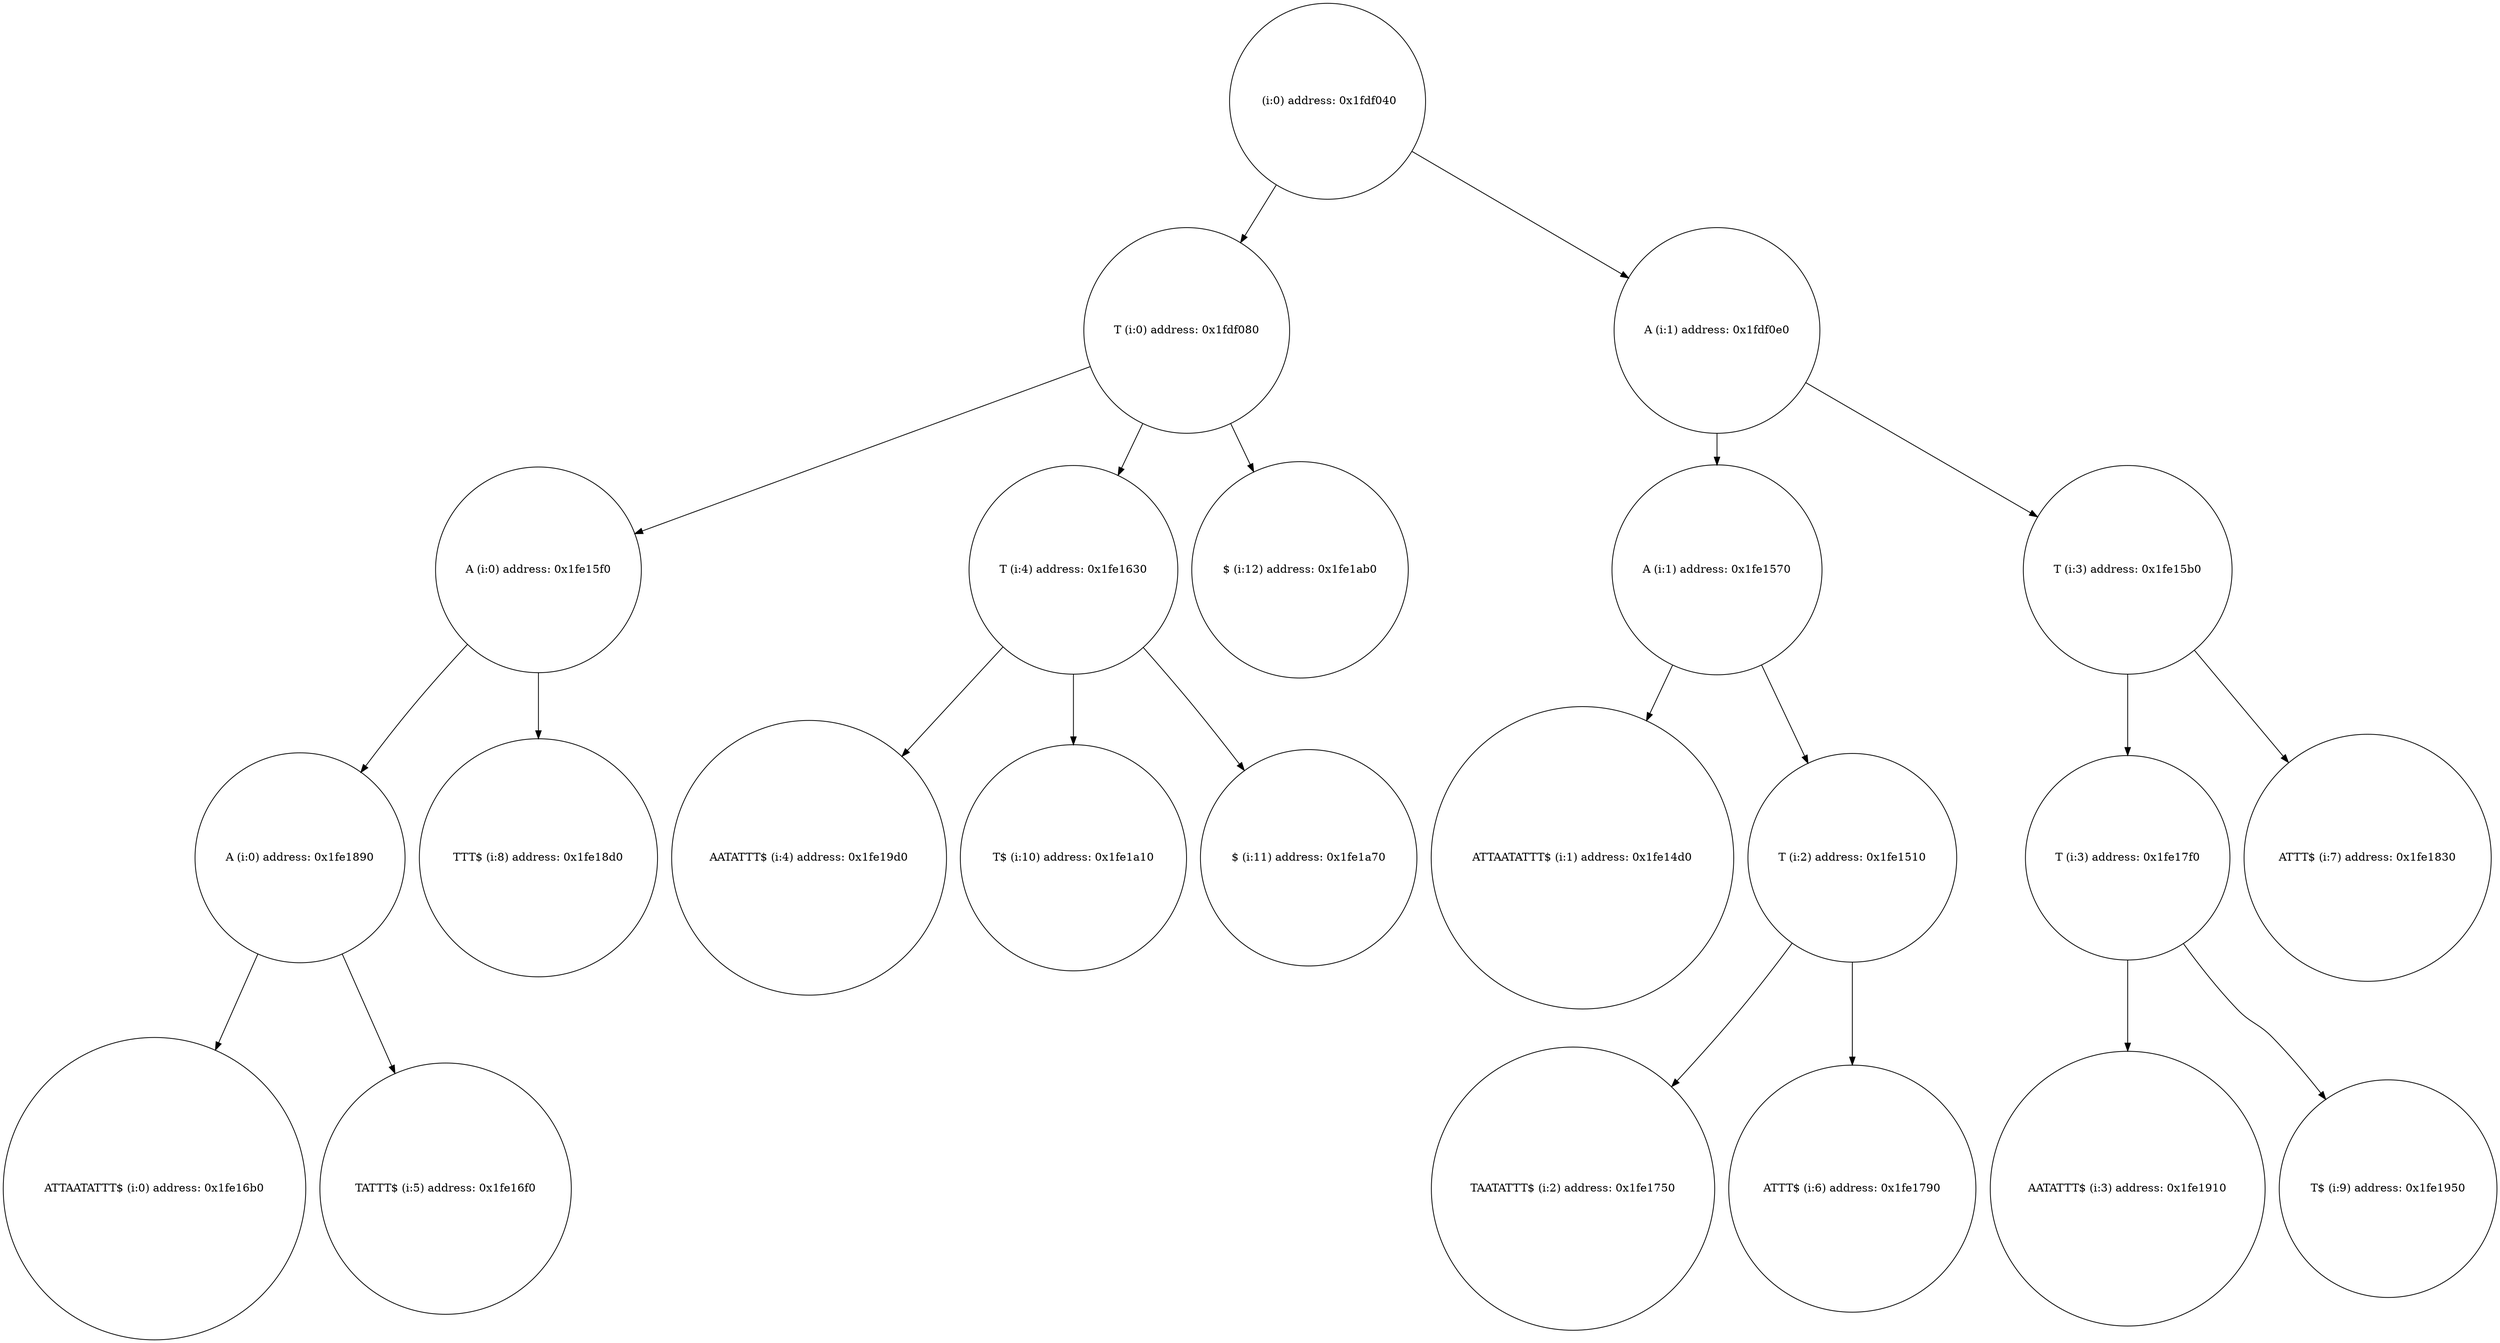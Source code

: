 digraph suffix {
	node [shape = circle];
	0 [label= " (i:0) address: 0x1fdf040"];
	0 -> 1;
	1 [label= "T (i:0) address: 0x1fdf080"];
	1 -> 2;
	2 [label= "A (i:0) address: 0x1fe15f0"];
	2 -> 3;
	3 [label= "A (i:0) address: 0x1fe1890"];
	3 -> 4;
	4 [label= "ATTAATATTT$ (i:0) address: 0x1fe16b0"];
	3 -> 5;
	5 [label= "TATTT$ (i:5) address: 0x1fe16f0"];
	2 -> 6;
	6 [label= "TTT$ (i:8) address: 0x1fe18d0"];
	1 -> 7;
	7 [label= "T (i:4) address: 0x1fe1630"];
	7 -> 8;
	8 [label= "AATATTT$ (i:4) address: 0x1fe19d0"];
	7 -> 9;
	9 [label= "T$ (i:10) address: 0x1fe1a10"];
	7 -> 10;
	10 [label= "$ (i:11) address: 0x1fe1a70"];
	1 -> 11;
	11 [label= "$ (i:12) address: 0x1fe1ab0"];
	0 -> 12;
	12 [label= "A (i:1) address: 0x1fdf0e0"];
	12 -> 13;
	13 [label= "A (i:1) address: 0x1fe1570"];
	13 -> 14;
	14 [label= "ATTAATATTT$ (i:1) address: 0x1fe14d0"];
	13 -> 15;
	15 [label= "T (i:2) address: 0x1fe1510"];
	15 -> 16;
	16 [label= "TAATATTT$ (i:2) address: 0x1fe1750"];
	15 -> 17;
	17 [label= "ATTT$ (i:6) address: 0x1fe1790"];
	12 -> 18;
	18 [label= "T (i:3) address: 0x1fe15b0"];
	18 -> 19;
	19 [label= "T (i:3) address: 0x1fe17f0"];
	19 -> 20;
	20 [label= "AATATTT$ (i:3) address: 0x1fe1910"];
	19 -> 21;
	21 [label= "T$ (i:9) address: 0x1fe1950"];
	18 -> 22;
	22 [label= "ATTT$ (i:7) address: 0x1fe1830"];
}
